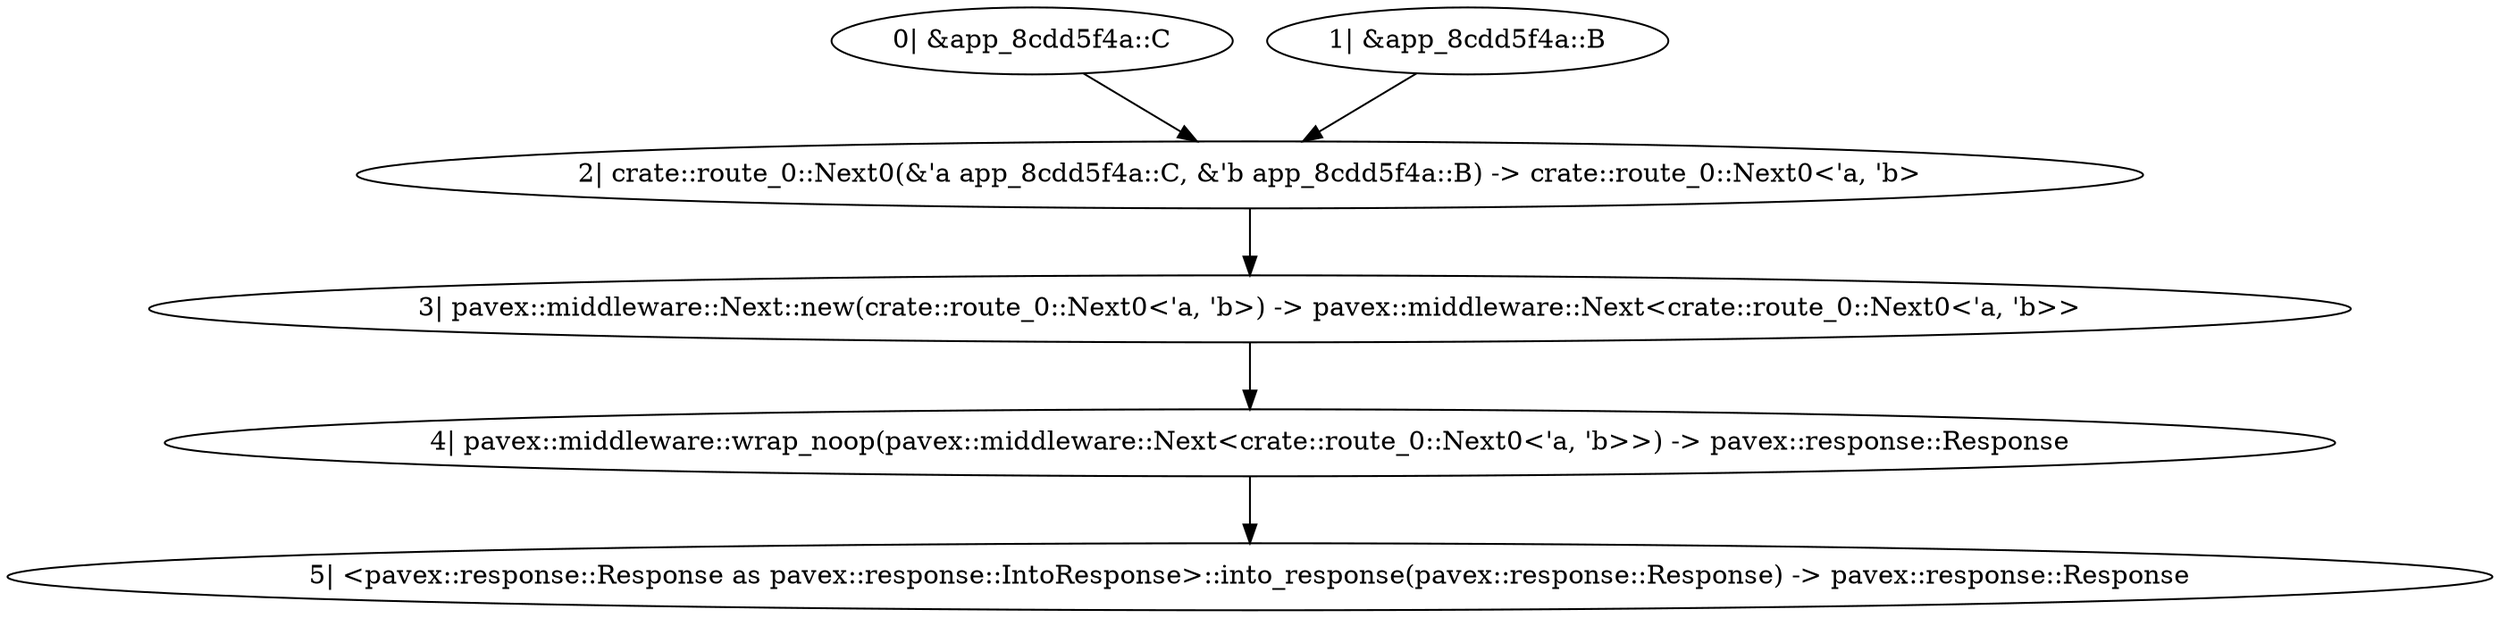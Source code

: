digraph "GET / - 0" {
    0 [ label = "0| &app_8cdd5f4a::C"]
    1 [ label = "1| &app_8cdd5f4a::B"]
    2 [ label = "2| crate::route_0::Next0(&'a app_8cdd5f4a::C, &'b app_8cdd5f4a::B) -> crate::route_0::Next0<'a, 'b>"]
    3 [ label = "3| pavex::middleware::Next::new(crate::route_0::Next0<'a, 'b>) -> pavex::middleware::Next<crate::route_0::Next0<'a, 'b>>"]
    4 [ label = "4| pavex::middleware::wrap_noop(pavex::middleware::Next<crate::route_0::Next0<'a, 'b>>) -> pavex::response::Response"]
    5 [ label = "5| <pavex::response::Response as pavex::response::IntoResponse>::into_response(pavex::response::Response) -> pavex::response::Response"]
    3 -> 4 [ ]
    2 -> 3 [ ]
    1 -> 2 [ ]
    4 -> 5 [ ]
    0 -> 2 [ ]
}

digraph "GET / - 1" {
    0 [ label = "0| &app_8cdd5f4a::C"]
    1 [ label = "1| &app_8cdd5f4a::B"]
    2 [ label = "2| app_8cdd5f4a::handler(&app_8cdd5f4a::C, &app_8cdd5f4a::B) -> pavex::response::Response"]
    3 [ label = "3| <pavex::response::Response as pavex::response::IntoResponse>::into_response(pavex::response::Response) -> pavex::response::Response"]
    1 -> 2 [ ]
    2 -> 3 [ ]
    0 -> 2 [ ]
}

digraph "* * - 0" {
    0 [ label = "0| &pavex::router::AllowedMethods"]
    1 [ label = "1| crate::route_1::Next0(&'a pavex::router::AllowedMethods) -> crate::route_1::Next0<'a>"]
    2 [ label = "2| pavex::middleware::Next::new(crate::route_1::Next0<'a>) -> pavex::middleware::Next<crate::route_1::Next0<'a>>"]
    3 [ label = "3| pavex::middleware::wrap_noop(pavex::middleware::Next<crate::route_1::Next0<'a>>) -> pavex::response::Response"]
    4 [ label = "4| <pavex::response::Response as pavex::response::IntoResponse>::into_response(pavex::response::Response) -> pavex::response::Response"]
    2 -> 3 [ ]
    1 -> 2 [ ]
    3 -> 4 [ ]
    0 -> 1 [ ]
}

digraph "* * - 1" {
    0 [ label = "0| &pavex::router::AllowedMethods"]
    1 [ label = "1| pavex::router::default_fallback(&pavex::router::AllowedMethods) -> pavex::response::Response"]
    2 [ label = "2| <pavex::response::Response as pavex::response::IntoResponse>::into_response(pavex::response::Response) -> pavex::response::Response"]
    1 -> 2 [ ]
    0 -> 1 [ ]
}

digraph app_state {
    0 [ label = "0| app_8cdd5f4a::a() -> core::result::Result<app_8cdd5f4a::A, pavex::Error>"]
    1 [ label = "1| `match`"]
    2 [ label = "2| core::result::Result<app_8cdd5f4a::A, pavex::Error> -> pavex::Error"]
    3 [ label = "3| crate::ApplicationStateError::A(pavex::Error) -> crate::ApplicationStateError"]
    4 [ label = "4| core::result::Result::Err(crate::ApplicationStateError) -> core::result::Result<crate::ApplicationState, crate::ApplicationStateError>"]
    5 [ label = "5| core::result::Result<app_8cdd5f4a::A, pavex::Error> -> app_8cdd5f4a::A"]
    6 [ label = "6| <app_8cdd5f4a::A as core::clone::Clone>::clone(&app_8cdd5f4a::A) -> app_8cdd5f4a::A"]
    7 [ label = "7| app_8cdd5f4a::b(app_8cdd5f4a::A) -> app_8cdd5f4a::B"]
    8 [ label = "8| app_8cdd5f4a::c(app_8cdd5f4a::A) -> core::result::Result<app_8cdd5f4a::C, pavex::Error>"]
    9 [ label = "9| `match`"]
    10 [ label = "10| core::result::Result<app_8cdd5f4a::C, pavex::Error> -> pavex::Error"]
    11 [ label = "11| crate::ApplicationStateError::C(pavex::Error) -> crate::ApplicationStateError"]
    12 [ label = "12| core::result::Result::Err(crate::ApplicationStateError) -> core::result::Result<crate::ApplicationState, crate::ApplicationStateError>"]
    13 [ label = "13| core::result::Result<app_8cdd5f4a::C, pavex::Error> -> app_8cdd5f4a::C"]
    14 [ label = "14| crate::ApplicationState(app_8cdd5f4a::B, app_8cdd5f4a::C) -> crate::ApplicationState"]
    15 [ label = "15| core::result::Result::Ok(crate::ApplicationState) -> core::result::Result<crate::ApplicationState, crate::ApplicationStateError>"]
    13 -> 14 [ ]
    9 -> 10 [ ]
    5 -> 8 [ ]
    1 -> 2 [ ]
    7 -> 14 [ ]
    1 -> 5 [ ]
    9 -> 13 [ ]
    14 -> 15 [ ]
    2 -> 3 [ ]
    10 -> 11 [ ]
    3 -> 4 [ ]
    11 -> 12 [ ]
    8 -> 9 [ ]
    0 -> 1 [ ]
    5 -> 6 [ label = "&"]
    6 -> 7 [ ]
}
